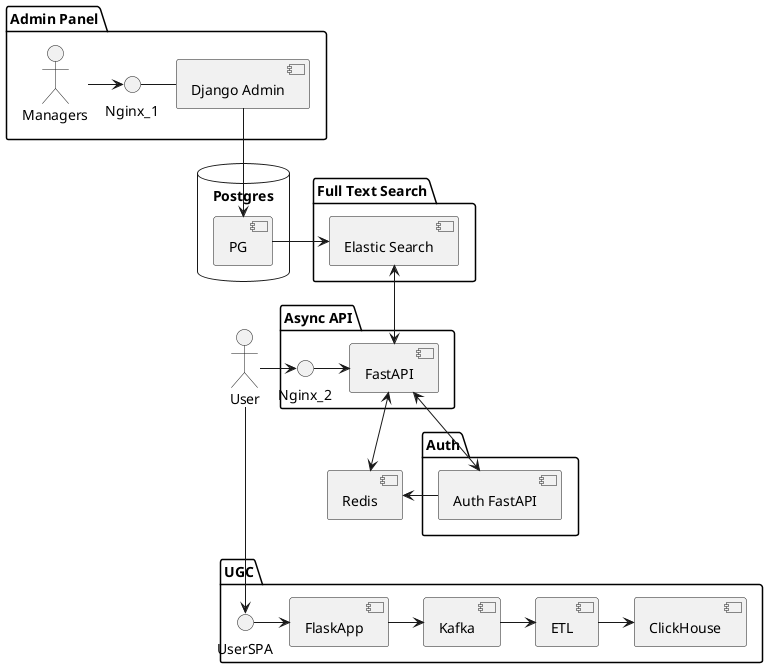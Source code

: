 @startuml all_services

component [Redis]

package "Admin Panel" {
    actor Managers
    interface Nginx_1
    Managers -> Nginx_1 
    Nginx_1 - [Django Admin]
}

database "Postgres" {
    component [PG]
}

package "Full Text Search" {
    component [Elastic Search]
}

actor User
package "Async API" {
    interface Nginx_2
    component [FastAPI]
    User -> Nginx_2
    Nginx_2 -> FastAPI
    [FastAPI] <-right-> [Redis]
    [FastAPI] <-up-> [Elastic Search]
}

package "Auth" {
    component [Auth FastAPI]
    [Auth FastAPI] -> [Redis]
}

package "UGC" {
    interface UserSPA
    component [FlaskApp]
    component [Kafka]
    component [ETL]
    component [ClickHouse]
    User ---> UserSPA
    UserSPA -> FlaskApp
    FlaskApp -> Kafka
    Kafka -> ETL
    ETL -> ClickHouse
}


[FastAPI] <--> [Auth FastAPI]
[Django Admin] --> [PG]
[PG] -right-> [Elastic Search]


@enduml
